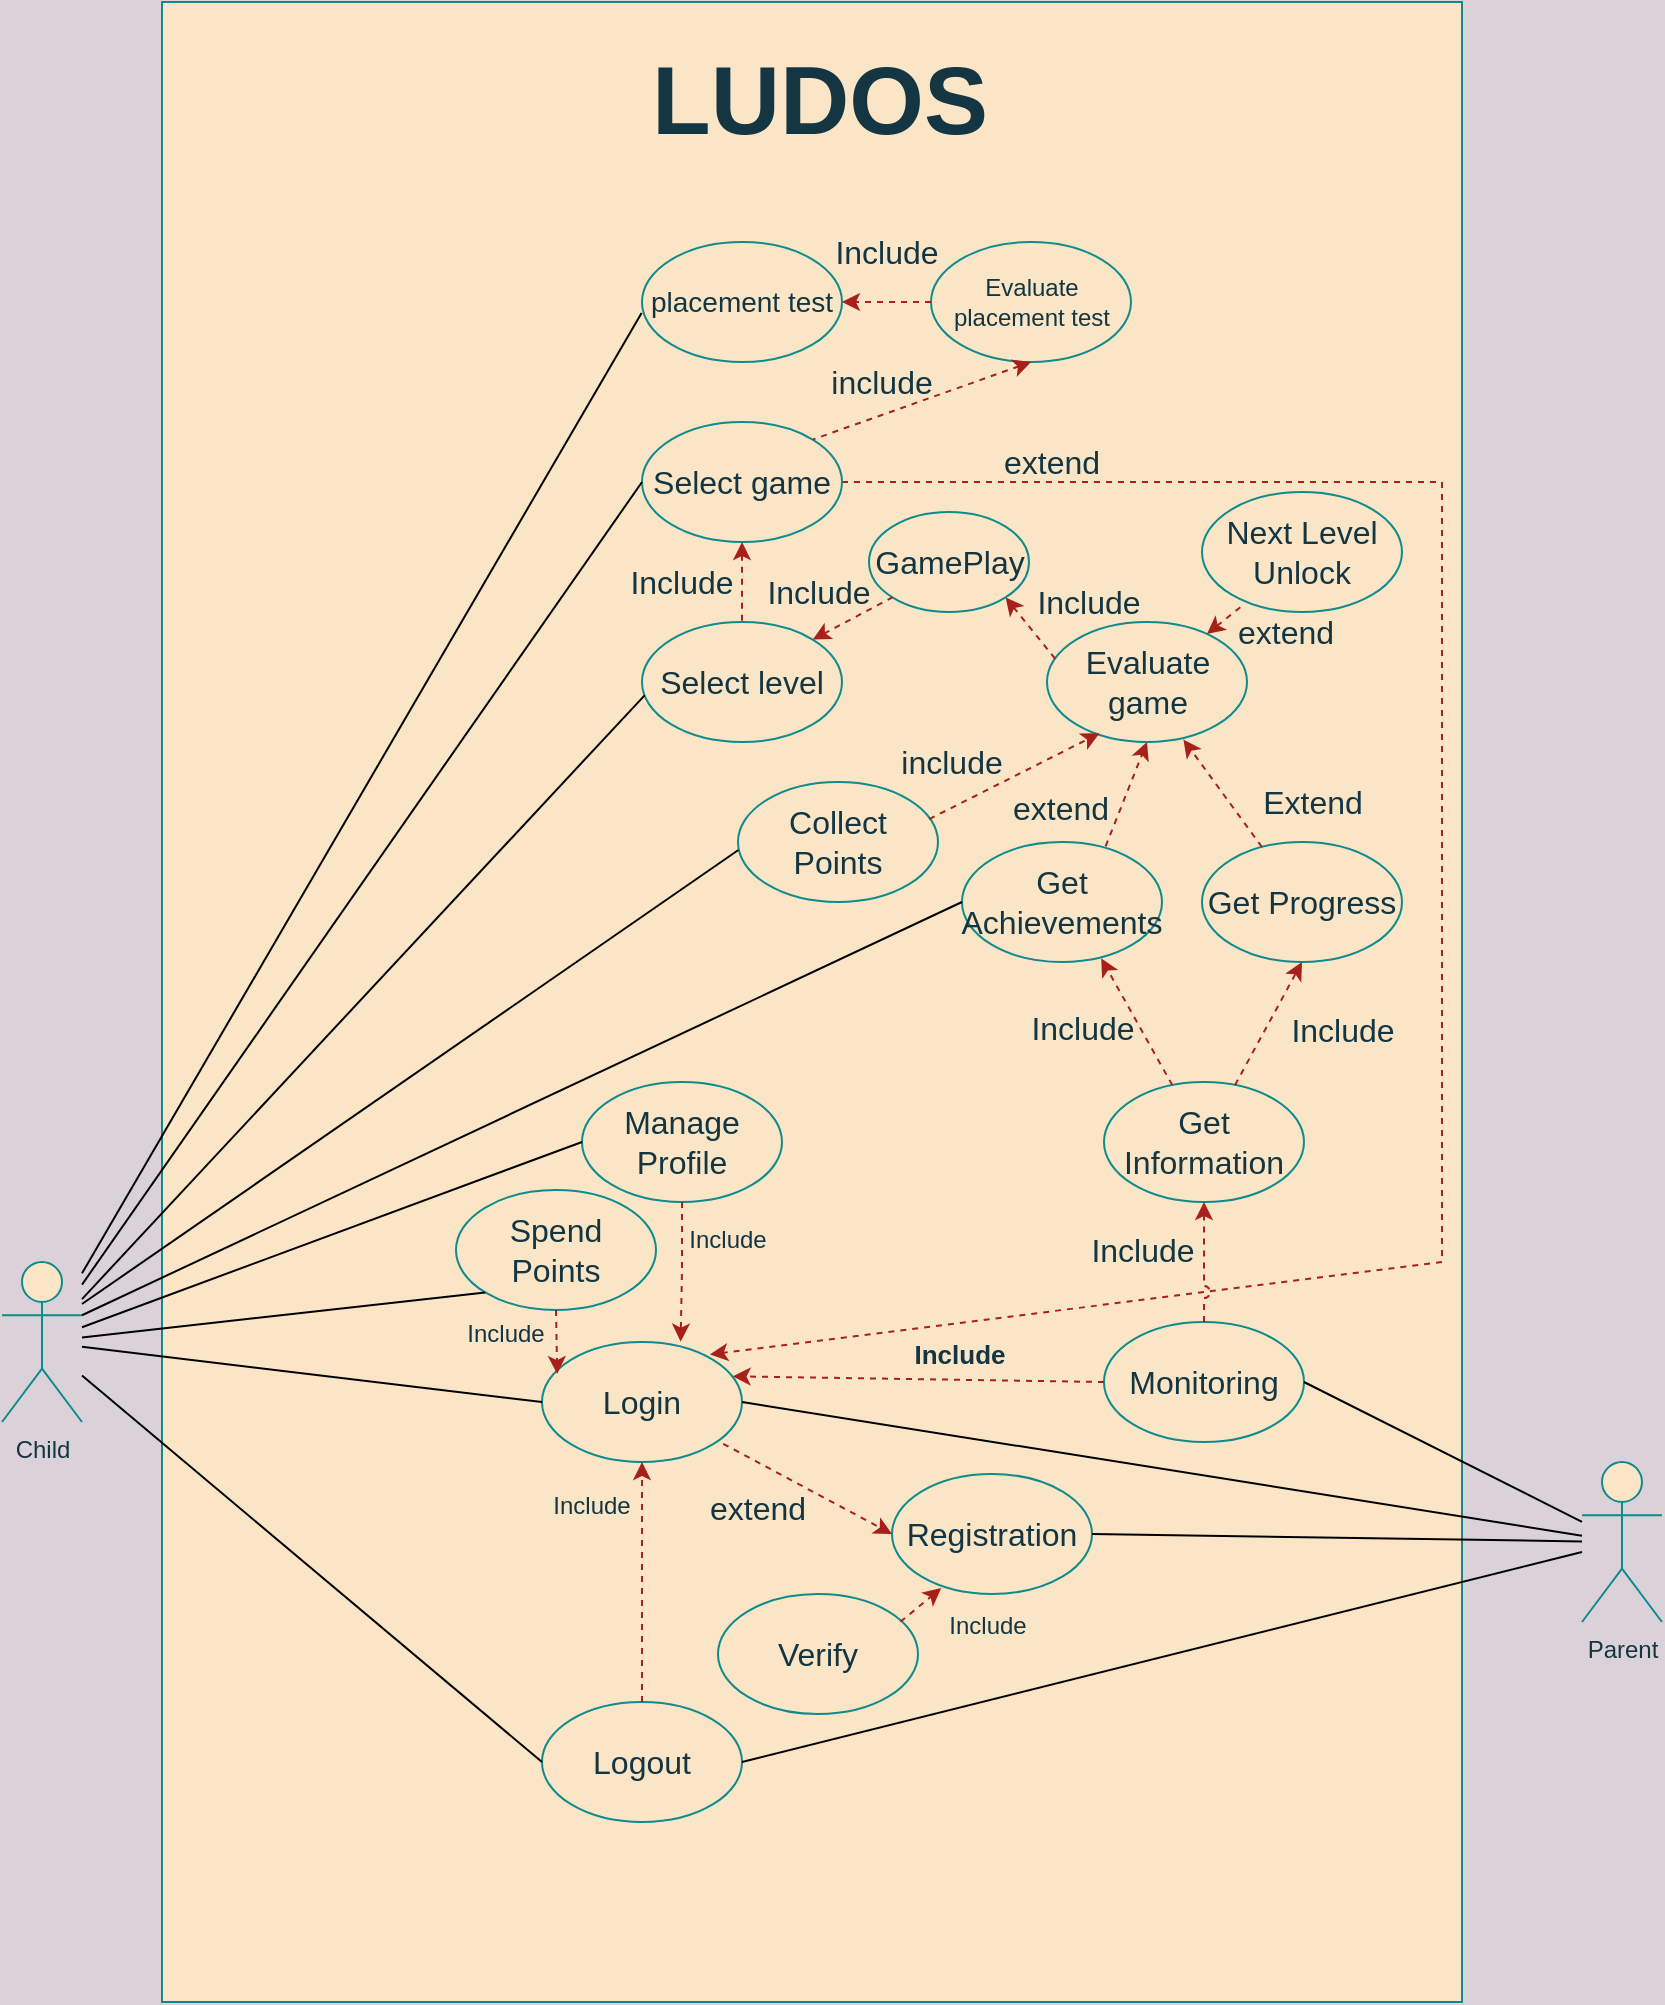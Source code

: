 <mxfile version="20.5.1" type="device"><diagram id="AuonHMIGW1srXyZDeafY" name="Page-1"><mxGraphModel dx="1447" dy="867" grid="1" gridSize="10" guides="1" tooltips="1" connect="1" arrows="1" fold="1" page="1" pageScale="1" pageWidth="850" pageHeight="1100" background="#DAD2D8" math="0" shadow="0"><root><mxCell id="0"/><mxCell id="1" parent="0"/><mxCell id="5T0bdnk01hy3B1LprQP0-1" value="Child&lt;br&gt;" style="shape=umlActor;verticalLabelPosition=bottom;verticalAlign=top;html=1;outlineConnect=0;fillColor=#FAE5C7;strokeColor=#0F8B8D;fontColor=#143642;" parent="1" vertex="1"><mxGeometry x="90" y="700" width="40" height="80" as="geometry"/></mxCell><mxCell id="5T0bdnk01hy3B1LprQP0-2" value="Parent" style="shape=umlActor;verticalLabelPosition=bottom;verticalAlign=top;html=1;outlineConnect=0;fillColor=#FAE5C7;strokeColor=#0F8B8D;fontColor=#143642;" parent="1" vertex="1"><mxGeometry x="880" y="800" width="40" height="80" as="geometry"/></mxCell><mxCell id="5T0bdnk01hy3B1LprQP0-5" value="" style="rounded=1;whiteSpace=wrap;html=1;arcSize=0;fillColor=#FAE5C7;strokeColor=#0F8B8D;shadow=0;fontColor=#143642;" parent="1" vertex="1"><mxGeometry x="170" y="70" width="650" height="1000" as="geometry"/></mxCell><mxCell id="5T0bdnk01hy3B1LprQP0-6" value="&lt;font style=&quot;font-size: 16px;&quot;&gt;Registration&lt;/font&gt;" style="ellipse;whiteSpace=wrap;html=1;fillColor=#FAE5C7;strokeColor=#0F8B8D;fontColor=#143642;" parent="1" vertex="1"><mxGeometry x="535" y="806" width="100" height="60" as="geometry"/></mxCell><mxCell id="5T0bdnk01hy3B1LprQP0-7" value="&lt;font style=&quot;font-size: 16px;&quot;&gt;Login&lt;/font&gt;" style="ellipse;whiteSpace=wrap;html=1;fillColor=#FAE5C7;strokeColor=#0F8B8D;fontColor=#143642;" parent="1" vertex="1"><mxGeometry x="360" y="740" width="100" height="60" as="geometry"/></mxCell><mxCell id="5T0bdnk01hy3B1LprQP0-8" value="&lt;font style=&quot;font-size: 16px;&quot;&gt;Logout&lt;/font&gt;" style="ellipse;whiteSpace=wrap;html=1;fillColor=#FAE5C7;strokeColor=#0F8B8D;fontColor=#143642;" parent="1" vertex="1"><mxGeometry x="360" y="920" width="100" height="60" as="geometry"/></mxCell><mxCell id="5T0bdnk01hy3B1LprQP0-9" value="&lt;font style=&quot;font-size: 16px;&quot;&gt;Monitoring&lt;/font&gt;" style="ellipse;whiteSpace=wrap;html=1;fillColor=#FAE5C7;strokeColor=#0F8B8D;fontColor=#143642;" parent="1" vertex="1"><mxGeometry x="641" y="730" width="100" height="60" as="geometry"/></mxCell><mxCell id="5T0bdnk01hy3B1LprQP0-11" value="&lt;span style=&quot;font-size: 16px;&quot;&gt;Manage Profile&lt;/span&gt;" style="ellipse;whiteSpace=wrap;html=1;fillColor=#FAE5C7;strokeColor=#0F8B8D;fontColor=#143642;" parent="1" vertex="1"><mxGeometry x="380" y="610" width="100" height="60" as="geometry"/></mxCell><mxCell id="5T0bdnk01hy3B1LprQP0-13" value="&lt;span style=&quot;line-height: 1.2;&quot;&gt;&lt;font style=&quot;font-size: 14px;&quot;&gt;placement test&lt;/font&gt;&lt;/span&gt;" style="ellipse;whiteSpace=wrap;html=1;fillColor=#FAE5C7;strokeColor=#0F8B8D;fontColor=#143642;perimeter=rectanglePerimeter;" parent="1" vertex="1"><mxGeometry x="410" y="190" width="100" height="60" as="geometry"/></mxCell><mxCell id="H4fDpLov3bc3deg6D2s--7" style="rounded=0;orthogonalLoop=1;jettySize=auto;html=1;exitX=1;exitY=0.5;exitDx=0;exitDy=0;strokeColor=#A8201A;fontSize=12;fontColor=#143642;fillColor=#FAE5C7;dashed=1;entryX=0.84;entryY=0.104;entryDx=0;entryDy=0;jumpStyle=none;jumpSize=999;entryPerimeter=0;" parent="1" source="5T0bdnk01hy3B1LprQP0-14" target="5T0bdnk01hy3B1LprQP0-7" edge="1"><mxGeometry relative="1" as="geometry"><Array as="points"><mxPoint x="810" y="310"/><mxPoint x="810" y="510"/><mxPoint x="810" y="700"/></Array></mxGeometry></mxCell><mxCell id="5T0bdnk01hy3B1LprQP0-14" value="&lt;font style=&quot;font-size: 16px;&quot;&gt;Select game&lt;/font&gt;" style="ellipse;whiteSpace=wrap;html=1;fillColor=#FAE5C7;strokeColor=#0F8B8D;fontColor=#143642;" parent="1" vertex="1"><mxGeometry x="410" y="280" width="100" height="60" as="geometry"/></mxCell><mxCell id="5T0bdnk01hy3B1LprQP0-15" value="&lt;font style=&quot;font-size: 16px;&quot;&gt;Collect&lt;br&gt;Points&lt;/font&gt;" style="ellipse;whiteSpace=wrap;html=1;fillColor=#FAE5C7;strokeColor=#0F8B8D;fontColor=#143642;" parent="1" vertex="1"><mxGeometry x="458" y="460" width="100" height="60" as="geometry"/></mxCell><mxCell id="5T0bdnk01hy3B1LprQP0-16" value="&lt;font style=&quot;font-size: 16px;&quot;&gt;Spend&lt;br&gt;Points&lt;br&gt;&lt;/font&gt;" style="ellipse;whiteSpace=wrap;html=1;fillColor=#FAE5C7;strokeColor=#0F8B8D;fontColor=#143642;" parent="1" vertex="1"><mxGeometry x="317" y="664" width="100" height="60" as="geometry"/></mxCell><mxCell id="5T0bdnk01hy3B1LprQP0-17" value="&lt;font style=&quot;font-size: 16px;&quot;&gt;Get Achievements&lt;/font&gt;" style="ellipse;whiteSpace=wrap;html=1;fillColor=#FAE5C7;strokeColor=#0F8B8D;fontColor=#143642;" parent="1" vertex="1"><mxGeometry x="570" y="490" width="100" height="60" as="geometry"/></mxCell><mxCell id="5T0bdnk01hy3B1LprQP0-47" value="extend" style="text;html=1;strokeColor=none;fillColor=none;align=center;verticalAlign=middle;whiteSpace=wrap;rounded=0;shadow=0;labelBackgroundColor=none;fontSize=16;fontColor=#143642;" parent="1" vertex="1"><mxGeometry x="443" y="813" width="50" height="20" as="geometry"/></mxCell><mxCell id="5T0bdnk01hy3B1LprQP0-53" value="include" style="text;html=1;strokeColor=none;fillColor=none;align=center;verticalAlign=middle;whiteSpace=wrap;rounded=0;shadow=0;labelBackgroundColor=none;fontSize=16;fontColor=#143642;" parent="1" vertex="1"><mxGeometry x="540" y="440" width="50" height="20" as="geometry"/></mxCell><mxCell id="5T0bdnk01hy3B1LprQP0-55" value="&lt;h1&gt;&lt;font style=&quot;font-size: 48px;&quot;&gt;LUDOS&lt;/font&gt;&lt;/h1&gt;" style="text;html=1;strokeColor=none;fillColor=none;spacing=5;spacingTop=-20;whiteSpace=wrap;overflow=hidden;rounded=0;shadow=0;labelBackgroundColor=none;fontSize=16;fontColor=#143642;" parent="1" vertex="1"><mxGeometry x="410" y="80" width="190" height="80" as="geometry"/></mxCell><mxCell id="DbgIeslCD-SM7t5QFPwZ-10" value="&lt;font style=&quot;font-size: 16px;&quot;&gt;Select level&lt;/font&gt;" style="ellipse;whiteSpace=wrap;html=1;fillColor=#FAE5C7;strokeColor=#0F8B8D;fontColor=#143642;" parent="1" vertex="1"><mxGeometry x="410" y="380" width="100" height="60" as="geometry"/></mxCell><mxCell id="DbgIeslCD-SM7t5QFPwZ-11" value="&lt;font style=&quot;font-size: 16px;&quot;&gt;Evaluate game&lt;/font&gt;" style="ellipse;whiteSpace=wrap;html=1;fillColor=#FAE5C7;strokeColor=#0F8B8D;fontColor=#143642;" parent="1" vertex="1"><mxGeometry x="612.5" y="380" width="100" height="60" as="geometry"/></mxCell><mxCell id="ozvJqvTU5CZGRIrQ7T7F-1" value="&lt;font style=&quot;font-size: 12px;&quot;&gt;Evaluate placement test&lt;/font&gt;" style="ellipse;whiteSpace=wrap;html=1;fillColor=#FAE5C7;strokeColor=#0F8B8D;fontColor=#143642;" parent="1" vertex="1"><mxGeometry x="554.5" y="190" width="100" height="60" as="geometry"/></mxCell><mxCell id="ozvJqvTU5CZGRIrQ7T7F-4" value="" style="endArrow=classic;html=1;rounded=0;entryX=1;entryY=0.5;entryDx=0;entryDy=0;exitX=0;exitY=0.5;exitDx=0;exitDy=0;dashed=1;labelBackgroundColor=#DAD2D8;strokeColor=#A8201A;fontColor=#143642;" parent="1" source="ozvJqvTU5CZGRIrQ7T7F-1" target="5T0bdnk01hy3B1LprQP0-13" edge="1"><mxGeometry width="50" height="50" relative="1" as="geometry"><mxPoint x="540" y="320" as="sourcePoint"/><mxPoint x="590" y="270" as="targetPoint"/></mxGeometry></mxCell><mxCell id="ozvJqvTU5CZGRIrQ7T7F-5" value="Include" style="text;html=1;strokeColor=none;fillColor=none;align=center;verticalAlign=middle;whiteSpace=wrap;rounded=0;shadow=0;labelBackgroundColor=none;fontSize=16;fontColor=#143642;" parent="1" vertex="1"><mxGeometry x="507" y="185" width="51" height="20" as="geometry"/></mxCell><mxCell id="ozvJqvTU5CZGRIrQ7T7F-6" value="" style="endArrow=none;html=1;rounded=0;dashed=1;exitX=0.5;exitY=1;exitDx=0;exitDy=0;entryX=1;entryY=0;entryDx=0;entryDy=0;labelBackgroundColor=#DAD2D8;strokeColor=#A8201A;fontColor=#143642;startArrow=classic;startFill=1;endFill=0;" parent="1" source="ozvJqvTU5CZGRIrQ7T7F-1" target="5T0bdnk01hy3B1LprQP0-14" edge="1"><mxGeometry width="50" height="50" relative="1" as="geometry"><mxPoint x="540" y="390" as="sourcePoint"/><mxPoint x="590" y="340" as="targetPoint"/></mxGeometry></mxCell><mxCell id="ozvJqvTU5CZGRIrQ7T7F-7" value="include" style="text;html=1;strokeColor=none;fillColor=none;align=center;verticalAlign=middle;whiteSpace=wrap;rounded=0;shadow=0;labelBackgroundColor=none;fontSize=16;fontColor=#143642;" parent="1" vertex="1"><mxGeometry x="504.5" y="250" width="50" height="20" as="geometry"/></mxCell><mxCell id="ozvJqvTU5CZGRIrQ7T7F-8" value="" style="endArrow=none;html=1;rounded=0;dashed=1;exitX=0.5;exitY=1;exitDx=0;exitDy=0;entryX=0.5;entryY=0;entryDx=0;entryDy=0;labelBackgroundColor=#DAD2D8;strokeColor=#A8201A;fontColor=#143642;startArrow=classic;startFill=1;endFill=0;" parent="1" source="5T0bdnk01hy3B1LprQP0-14" target="DbgIeslCD-SM7t5QFPwZ-10" edge="1"><mxGeometry width="50" height="50" relative="1" as="geometry"><mxPoint x="614.5" y="260.0" as="sourcePoint"/><mxPoint x="615.1" y="288.74" as="targetPoint"/></mxGeometry></mxCell><mxCell id="ozvJqvTU5CZGRIrQ7T7F-9" value="" style="endArrow=none;html=1;rounded=0;dashed=1;exitX=1;exitY=1;exitDx=0;exitDy=0;entryX=0.047;entryY=0.319;entryDx=0;entryDy=0;labelBackgroundColor=#DAD2D8;strokeColor=#A8201A;fontColor=#143642;startArrow=classic;startFill=1;endFill=0;entryPerimeter=0;" parent="1" source="fTNvn5V330vp9goUce0L-19" target="DbgIeslCD-SM7t5QFPwZ-11" edge="1"><mxGeometry width="50" height="50" relative="1" as="geometry"><mxPoint x="624.5" y="270.0" as="sourcePoint"/><mxPoint x="625.1" y="298.74" as="targetPoint"/></mxGeometry></mxCell><mxCell id="ozvJqvTU5CZGRIrQ7T7F-10" value="&lt;font style=&quot;font-size: 16px;&quot;&gt;Next Level Unlock&lt;/font&gt;" style="ellipse;whiteSpace=wrap;html=1;fillColor=#FAE5C7;strokeColor=#0F8B8D;fontColor=#143642;perimeter=rectanglePerimeter;" parent="1" vertex="1"><mxGeometry x="690" y="315" width="100" height="60" as="geometry"/></mxCell><mxCell id="ozvJqvTU5CZGRIrQ7T7F-11" value="" style="endArrow=none;html=1;rounded=0;dashed=1;entryX=0.209;entryY=0.938;entryDx=0;entryDy=0;labelBackgroundColor=#DAD2D8;strokeColor=#A8201A;fontColor=#143642;startArrow=classic;startFill=1;endFill=0;entryPerimeter=0;" parent="1" source="DbgIeslCD-SM7t5QFPwZ-11" target="ozvJqvTU5CZGRIrQ7T7F-10" edge="1"><mxGeometry width="50" height="50" relative="1" as="geometry"><mxPoint x="480" y="420" as="sourcePoint"/><mxPoint x="530" y="370" as="targetPoint"/></mxGeometry></mxCell><mxCell id="ozvJqvTU5CZGRIrQ7T7F-14" value="" style="endArrow=classic;html=1;rounded=0;dashed=1;exitX=0.718;exitY=0.036;exitDx=0;exitDy=0;entryX=0.5;entryY=1;entryDx=0;entryDy=0;labelBackgroundColor=#DAD2D8;strokeColor=#A8201A;fontColor=#143642;exitPerimeter=0;" parent="1" source="5T0bdnk01hy3B1LprQP0-17" target="DbgIeslCD-SM7t5QFPwZ-11" edge="1"><mxGeometry width="50" height="50" relative="1" as="geometry"><mxPoint x="530" y="520" as="sourcePoint"/><mxPoint x="580" y="470" as="targetPoint"/><Array as="points"/></mxGeometry></mxCell><mxCell id="ozvJqvTU5CZGRIrQ7T7F-15" value="" style="endArrow=classic;html=1;rounded=0;dashed=1;entryX=0.262;entryY=0.928;entryDx=0;entryDy=0;exitX=0.956;exitY=0.309;exitDx=0;exitDy=0;exitPerimeter=0;entryPerimeter=0;labelBackgroundColor=#DAD2D8;strokeColor=#A8201A;fontColor=#143642;" parent="1" source="5T0bdnk01hy3B1LprQP0-15" target="DbgIeslCD-SM7t5QFPwZ-11" edge="1"><mxGeometry width="50" height="50" relative="1" as="geometry"><mxPoint x="530" y="520" as="sourcePoint"/><mxPoint x="580" y="470" as="targetPoint"/></mxGeometry></mxCell><mxCell id="ozvJqvTU5CZGRIrQ7T7F-16" value="extend" style="text;html=1;strokeColor=none;fillColor=none;align=center;verticalAlign=middle;whiteSpace=wrap;rounded=0;shadow=0;labelBackgroundColor=none;fontSize=16;fontColor=#143642;" parent="1" vertex="1"><mxGeometry x="593.5" y="463" width="51" height="20" as="geometry"/></mxCell><mxCell id="ozvJqvTU5CZGRIrQ7T7F-17" value="Include" style="text;html=1;strokeColor=none;fillColor=none;align=center;verticalAlign=middle;whiteSpace=wrap;rounded=0;shadow=0;labelBackgroundColor=none;fontSize=16;fontColor=#143642;" parent="1" vertex="1"><mxGeometry x="607.5" y="360" width="51" height="20" as="geometry"/></mxCell><mxCell id="ozvJqvTU5CZGRIrQ7T7F-18" value="extend" style="text;html=1;strokeColor=none;fillColor=none;align=center;verticalAlign=middle;whiteSpace=wrap;rounded=0;shadow=0;labelBackgroundColor=none;fontSize=16;fontColor=#143642;" parent="1" vertex="1"><mxGeometry x="707" y="375" width="50" height="20" as="geometry"/></mxCell><mxCell id="ozvJqvTU5CZGRIrQ7T7F-19" value="Include" style="text;html=1;strokeColor=none;fillColor=none;align=center;verticalAlign=middle;whiteSpace=wrap;rounded=0;shadow=0;labelBackgroundColor=none;fontSize=16;fontColor=#143642;" parent="1" vertex="1"><mxGeometry x="405" y="350" width="50" height="20" as="geometry"/></mxCell><mxCell id="ozvJqvTU5CZGRIrQ7T7F-28" value="" style="endArrow=classic;html=1;rounded=0;dashed=1;exitX=0.906;exitY=0.848;exitDx=0;exitDy=0;entryX=0;entryY=0.5;entryDx=0;entryDy=0;labelBackgroundColor=#DAD2D8;strokeColor=#A8201A;fontColor=#143642;exitPerimeter=0;" parent="1" source="5T0bdnk01hy3B1LprQP0-7" target="5T0bdnk01hy3B1LprQP0-6" edge="1"><mxGeometry width="50" height="50" relative="1" as="geometry"><mxPoint x="480" y="760" as="sourcePoint"/><mxPoint x="530" y="710" as="targetPoint"/></mxGeometry></mxCell><mxCell id="ozvJqvTU5CZGRIrQ7T7F-30" value="&lt;font style=&quot;font-size: 12px;&quot;&gt;Include&lt;/font&gt;" style="text;html=1;strokeColor=none;fillColor=none;align=center;verticalAlign=middle;whiteSpace=wrap;rounded=0;shadow=0;labelBackgroundColor=none;fontSize=16;fontColor=#143642;" parent="1" vertex="1"><mxGeometry x="360" y="810" width="50" height="20" as="geometry"/></mxCell><mxCell id="ozvJqvTU5CZGRIrQ7T7F-33" value="" style="endArrow=classic;html=1;rounded=0;exitX=0.5;exitY=1;exitDx=0;exitDy=0;entryX=0.693;entryY=-0.003;entryDx=0;entryDy=0;entryPerimeter=0;dashed=1;labelBackgroundColor=#DAD2D8;strokeColor=#A8201A;fontColor=#143642;startArrow=none;startFill=0;endFill=1;" parent="1" source="5T0bdnk01hy3B1LprQP0-11" target="5T0bdnk01hy3B1LprQP0-7" edge="1"><mxGeometry width="50" height="50" relative="1" as="geometry"><mxPoint x="440" y="720" as="sourcePoint"/><mxPoint x="490" y="670" as="targetPoint"/><Array as="points"><mxPoint x="430" y="704"/></Array></mxGeometry></mxCell><mxCell id="ozvJqvTU5CZGRIrQ7T7F-34" value="" style="endArrow=classic;html=1;rounded=0;exitX=0.5;exitY=1;exitDx=0;exitDy=0;dashed=1;labelBackgroundColor=#DAD2D8;strokeColor=#A8201A;fontColor=#143642;entryX=0.076;entryY=0.267;entryDx=0;entryDy=0;entryPerimeter=0;" parent="1" source="5T0bdnk01hy3B1LprQP0-16" target="5T0bdnk01hy3B1LprQP0-7" edge="1"><mxGeometry width="50" height="50" relative="1" as="geometry"><mxPoint x="440" y="720" as="sourcePoint"/><mxPoint x="490" y="670" as="targetPoint"/></mxGeometry></mxCell><mxCell id="ozvJqvTU5CZGRIrQ7T7F-35" value="&lt;font style=&quot;font-size: 12px;&quot;&gt;Include&lt;/font&gt;" style="text;html=1;strokeColor=none;fillColor=none;align=center;verticalAlign=middle;whiteSpace=wrap;rounded=0;shadow=0;labelBackgroundColor=none;fontSize=16;fontColor=#143642;" parent="1" vertex="1"><mxGeometry x="317" y="724" width="50" height="20" as="geometry"/></mxCell><mxCell id="ozvJqvTU5CZGRIrQ7T7F-37" value="" style="endArrow=classic;html=1;rounded=0;dashed=1;exitX=0.5;exitY=0;exitDx=0;exitDy=0;entryX=0.5;entryY=1;entryDx=0;entryDy=0;labelBackgroundColor=#DAD2D8;strokeColor=#A8201A;fontColor=#143642;" parent="1" source="5T0bdnk01hy3B1LprQP0-8" target="5T0bdnk01hy3B1LprQP0-7" edge="1"><mxGeometry width="50" height="50" relative="1" as="geometry"><mxPoint x="420" y="800" as="sourcePoint"/><mxPoint x="470" y="750" as="targetPoint"/></mxGeometry></mxCell><mxCell id="ozvJqvTU5CZGRIrQ7T7F-38" value="" style="endArrow=classic;html=1;rounded=0;dashed=1;exitX=0;exitY=0.5;exitDx=0;exitDy=0;entryX=0.953;entryY=0.286;entryDx=0;entryDy=0;labelBackgroundColor=#DAD2D8;strokeColor=#A8201A;fontColor=#143642;entryPerimeter=0;" parent="1" source="5T0bdnk01hy3B1LprQP0-9" target="5T0bdnk01hy3B1LprQP0-7" edge="1"><mxGeometry width="50" height="50" relative="1" as="geometry"><mxPoint x="420" y="800" as="sourcePoint"/><mxPoint x="470" y="750" as="targetPoint"/></mxGeometry></mxCell><mxCell id="ozvJqvTU5CZGRIrQ7T7F-40" value="&lt;font size=&quot;1&quot; style=&quot;&quot;&gt;&lt;b style=&quot;font-size: 13px;&quot;&gt;Include&lt;/b&gt;&lt;/font&gt;" style="text;html=1;strokeColor=none;fillColor=none;align=center;verticalAlign=middle;whiteSpace=wrap;rounded=0;shadow=0;labelBackgroundColor=none;fontSize=16;fontColor=#143642;" parent="1" vertex="1"><mxGeometry x="544" y="735" width="50" height="20" as="geometry"/></mxCell><mxCell id="fTNvn5V330vp9goUce0L-3" value="" style="endArrow=none;html=1;rounded=0;exitX=1;exitY=0.5;exitDx=0;exitDy=0;" parent="1" source="5T0bdnk01hy3B1LprQP0-6" target="5T0bdnk01hy3B1LprQP0-2" edge="1"><mxGeometry width="50" height="50" relative="1" as="geometry"><mxPoint x="430" y="620" as="sourcePoint"/><mxPoint x="880" y="810" as="targetPoint"/></mxGeometry></mxCell><mxCell id="fTNvn5V330vp9goUce0L-4" value="" style="endArrow=none;html=1;rounded=0;exitX=1;exitY=0.5;exitDx=0;exitDy=0;" parent="1" source="5T0bdnk01hy3B1LprQP0-8" target="5T0bdnk01hy3B1LprQP0-2" edge="1"><mxGeometry width="50" height="50" relative="1" as="geometry"><mxPoint x="668" y="740" as="sourcePoint"/><mxPoint x="880" y="760" as="targetPoint"/></mxGeometry></mxCell><mxCell id="fTNvn5V330vp9goUce0L-5" value="" style="endArrow=none;html=1;rounded=0;exitX=1;exitY=0.5;exitDx=0;exitDy=0;" parent="1" source="5T0bdnk01hy3B1LprQP0-9" target="5T0bdnk01hy3B1LprQP0-2" edge="1"><mxGeometry width="50" height="50" relative="1" as="geometry"><mxPoint x="678" y="750" as="sourcePoint"/><mxPoint x="900" y="766.512" as="targetPoint"/></mxGeometry></mxCell><mxCell id="fTNvn5V330vp9goUce0L-6" value="" style="endArrow=none;html=1;rounded=0;exitX=1;exitY=0.5;exitDx=0;exitDy=0;" parent="1" source="5T0bdnk01hy3B1LprQP0-7" target="5T0bdnk01hy3B1LprQP0-2" edge="1"><mxGeometry width="50" height="50" relative="1" as="geometry"><mxPoint x="688" y="760" as="sourcePoint"/><mxPoint x="880" y="820" as="targetPoint"/></mxGeometry></mxCell><mxCell id="fTNvn5V330vp9goUce0L-7" value="" style="endArrow=none;html=1;rounded=0;exitX=0;exitY=0.5;exitDx=0;exitDy=0;" parent="1" source="5T0bdnk01hy3B1LprQP0-8" target="5T0bdnk01hy3B1LprQP0-1" edge="1"><mxGeometry width="50" height="50" relative="1" as="geometry"><mxPoint x="360" y="740" as="sourcePoint"/><mxPoint x="410" y="690" as="targetPoint"/></mxGeometry></mxCell><mxCell id="fTNvn5V330vp9goUce0L-8" value="" style="endArrow=none;html=1;rounded=0;exitX=0;exitY=0.5;exitDx=0;exitDy=0;" parent="1" source="5T0bdnk01hy3B1LprQP0-7" target="5T0bdnk01hy3B1LprQP0-1" edge="1"><mxGeometry width="50" height="50" relative="1" as="geometry"><mxPoint x="371.0" y="920" as="sourcePoint"/><mxPoint x="130" y="750" as="targetPoint"/></mxGeometry></mxCell><mxCell id="fTNvn5V330vp9goUce0L-9" value="" style="endArrow=none;html=1;rounded=0;exitX=0;exitY=1;exitDx=0;exitDy=0;" parent="1" source="5T0bdnk01hy3B1LprQP0-16" target="5T0bdnk01hy3B1LprQP0-1" edge="1"><mxGeometry width="50" height="50" relative="1" as="geometry"><mxPoint x="381.0" y="930" as="sourcePoint"/><mxPoint x="130" y="730" as="targetPoint"/></mxGeometry></mxCell><mxCell id="fTNvn5V330vp9goUce0L-10" value="" style="endArrow=none;html=1;rounded=0;exitX=-0.002;exitY=0.591;exitDx=0;exitDy=0;exitPerimeter=0;" parent="1" source="5T0bdnk01hy3B1LprQP0-13" target="5T0bdnk01hy3B1LprQP0-1" edge="1"><mxGeometry width="50" height="50" relative="1" as="geometry"><mxPoint x="391.0" y="940" as="sourcePoint"/><mxPoint x="130" y="750" as="targetPoint"/></mxGeometry></mxCell><mxCell id="fTNvn5V330vp9goUce0L-11" value="" style="endArrow=none;html=1;rounded=0;entryX=0;entryY=0.5;entryDx=0;entryDy=0;" parent="1" source="5T0bdnk01hy3B1LprQP0-1" target="5T0bdnk01hy3B1LprQP0-14" edge="1"><mxGeometry width="50" height="50" relative="1" as="geometry"><mxPoint x="130" y="750" as="sourcePoint"/><mxPoint x="170" y="793.546" as="targetPoint"/></mxGeometry></mxCell><mxCell id="fTNvn5V330vp9goUce0L-12" value="" style="endArrow=none;html=1;rounded=0;exitX=0.013;exitY=0.611;exitDx=0;exitDy=0;exitPerimeter=0;" parent="1" source="DbgIeslCD-SM7t5QFPwZ-10" target="5T0bdnk01hy3B1LprQP0-1" edge="1"><mxGeometry width="50" height="50" relative="1" as="geometry"><mxPoint x="411.0" y="960" as="sourcePoint"/><mxPoint x="140" y="750" as="targetPoint"/></mxGeometry></mxCell><mxCell id="fTNvn5V330vp9goUce0L-13" value="&lt;font style=&quot;font-size: 12px;&quot;&gt;Include&lt;/font&gt;" style="text;html=1;strokeColor=none;fillColor=none;align=center;verticalAlign=middle;whiteSpace=wrap;rounded=0;shadow=0;labelBackgroundColor=none;fontSize=16;fontColor=#143642;" parent="1" vertex="1"><mxGeometry x="428" y="677" width="50" height="20" as="geometry"/></mxCell><mxCell id="fTNvn5V330vp9goUce0L-15" value="extend" style="text;html=1;strokeColor=none;fillColor=none;align=center;verticalAlign=middle;whiteSpace=wrap;rounded=0;shadow=0;labelBackgroundColor=none;fontSize=16;fontColor=#143642;" parent="1" vertex="1"><mxGeometry x="590" y="290" width="50" height="20" as="geometry"/></mxCell><mxCell id="fTNvn5V330vp9goUce0L-16" value="" style="endArrow=none;html=1;rounded=0;exitX=0.002;exitY=0.567;exitDx=0;exitDy=0;exitPerimeter=0;" parent="1" source="5T0bdnk01hy3B1LprQP0-15" edge="1"><mxGeometry width="50" height="50" relative="1" as="geometry"><mxPoint x="334.549" y="721.156" as="sourcePoint"/><mxPoint x="130" y="721" as="targetPoint"/></mxGeometry></mxCell><mxCell id="fTNvn5V330vp9goUce0L-17" value="" style="endArrow=none;html=1;rounded=0;exitX=0;exitY=0.5;exitDx=0;exitDy=0;entryX=1;entryY=0.333;entryDx=0;entryDy=0;entryPerimeter=0;" parent="1" source="5T0bdnk01hy3B1LprQP0-17" target="5T0bdnk01hy3B1LprQP0-1" edge="1"><mxGeometry width="50" height="50" relative="1" as="geometry"><mxPoint x="344.549" y="731.156" as="sourcePoint"/><mxPoint x="130" y="730" as="targetPoint"/><Array as="points"/></mxGeometry></mxCell><mxCell id="fTNvn5V330vp9goUce0L-18" value="" style="endArrow=none;html=1;rounded=0;exitX=0;exitY=0.5;exitDx=0;exitDy=0;" parent="1" source="5T0bdnk01hy3B1LprQP0-11" target="5T0bdnk01hy3B1LprQP0-1" edge="1"><mxGeometry width="50" height="50" relative="1" as="geometry"><mxPoint x="354.549" y="741.156" as="sourcePoint"/><mxPoint x="140" y="730" as="targetPoint"/></mxGeometry></mxCell><mxCell id="fTNvn5V330vp9goUce0L-19" value="&lt;font style=&quot;font-size: 16px;&quot;&gt;GamePlay&lt;/font&gt;" style="ellipse;whiteSpace=wrap;html=1;fillColor=#FAE5C7;strokeColor=#0F8B8D;fontColor=#143642;" parent="1" vertex="1"><mxGeometry x="523.5" y="325" width="80" height="50" as="geometry"/></mxCell><mxCell id="fTNvn5V330vp9goUce0L-20" value="" style="endArrow=none;html=1;rounded=0;dashed=1;exitX=1;exitY=0;exitDx=0;exitDy=0;entryX=0;entryY=1;entryDx=0;entryDy=0;labelBackgroundColor=#DAD2D8;strokeColor=#A8201A;fontColor=#143642;startArrow=classic;startFill=1;endFill=0;" parent="1" source="DbgIeslCD-SM7t5QFPwZ-10" target="fTNvn5V330vp9goUce0L-19" edge="1"><mxGeometry width="50" height="50" relative="1" as="geometry"><mxPoint x="584.9" y="383.4" as="sourcePoint"/><mxPoint x="600.0" y="420" as="targetPoint"/></mxGeometry></mxCell><mxCell id="fTNvn5V330vp9goUce0L-22" value="Include" style="text;html=1;strokeColor=none;fillColor=none;align=center;verticalAlign=middle;whiteSpace=wrap;rounded=0;shadow=0;labelBackgroundColor=none;fontSize=16;fontColor=#143642;" parent="1" vertex="1"><mxGeometry x="472.5" y="355" width="51" height="20" as="geometry"/></mxCell><mxCell id="fTNvn5V330vp9goUce0L-23" value="&lt;font style=&quot;font-size: 16px;&quot;&gt;Get Progress&lt;/font&gt;" style="ellipse;whiteSpace=wrap;html=1;fillColor=#FAE5C7;strokeColor=#0F8B8D;fontColor=#143642;" parent="1" vertex="1"><mxGeometry x="690" y="490" width="100" height="60" as="geometry"/></mxCell><mxCell id="fTNvn5V330vp9goUce0L-24" value="" style="endArrow=classic;html=1;rounded=0;dashed=1;entryX=0.682;entryY=0.979;entryDx=0;entryDy=0;entryPerimeter=0;labelBackgroundColor=#DAD2D8;strokeColor=#A8201A;fontColor=#143642;" parent="1" source="fTNvn5V330vp9goUce0L-23" target="DbgIeslCD-SM7t5QFPwZ-11" edge="1"><mxGeometry width="50" height="50" relative="1" as="geometry"><mxPoint x="647.3" y="502.16" as="sourcePoint"/><mxPoint x="668.8" y="447.72" as="targetPoint"/><Array as="points"/></mxGeometry></mxCell><mxCell id="fTNvn5V330vp9goUce0L-25" value="Extend" style="text;html=1;strokeColor=none;fillColor=none;align=center;verticalAlign=middle;whiteSpace=wrap;rounded=0;shadow=0;labelBackgroundColor=none;fontSize=16;fontColor=#143642;" parent="1" vertex="1"><mxGeometry x="720" y="460" width="51" height="20" as="geometry"/></mxCell><mxCell id="fTNvn5V330vp9goUce0L-28" value="&lt;font style=&quot;font-size: 16px;&quot;&gt;Get Information&lt;/font&gt;" style="ellipse;whiteSpace=wrap;html=1;fillColor=#FAE5C7;strokeColor=#0F8B8D;fontColor=#143642;" parent="1" vertex="1"><mxGeometry x="641" y="610" width="100" height="60" as="geometry"/></mxCell><mxCell id="fTNvn5V330vp9goUce0L-29" value="" style="endArrow=classic;html=1;rounded=0;dashed=1;exitX=0.5;exitY=0;exitDx=0;exitDy=0;entryX=0.5;entryY=1;entryDx=0;entryDy=0;labelBackgroundColor=#DAD2D8;strokeColor=#A8201A;fontColor=#143642;shadow=0;sketch=0;jumpStyle=arc;" parent="1" source="5T0bdnk01hy3B1LprQP0-9" target="fTNvn5V330vp9goUce0L-28" edge="1"><mxGeometry width="50" height="50" relative="1" as="geometry"><mxPoint x="647.3" y="502.16" as="sourcePoint"/><mxPoint x="668.8" y="447.72" as="targetPoint"/><Array as="points"/></mxGeometry></mxCell><mxCell id="fTNvn5V330vp9goUce0L-30" value="" style="endArrow=classic;html=1;rounded=0;dashed=1;entryX=0.696;entryY=0.969;entryDx=0;entryDy=0;entryPerimeter=0;labelBackgroundColor=#DAD2D8;strokeColor=#A8201A;fontColor=#143642;" parent="1" source="fTNvn5V330vp9goUce0L-28" target="5T0bdnk01hy3B1LprQP0-17" edge="1"><mxGeometry width="50" height="50" relative="1" as="geometry"><mxPoint x="647.3" y="502.16" as="sourcePoint"/><mxPoint x="668.8" y="447.72" as="targetPoint"/><Array as="points"/></mxGeometry></mxCell><mxCell id="fTNvn5V330vp9goUce0L-31" value="" style="endArrow=classic;html=1;rounded=0;dashed=1;entryX=0.5;entryY=1;entryDx=0;entryDy=0;labelBackgroundColor=#DAD2D8;strokeColor=#A8201A;fontColor=#143642;" parent="1" source="fTNvn5V330vp9goUce0L-28" target="fTNvn5V330vp9goUce0L-23" edge="1"><mxGeometry width="50" height="50" relative="1" as="geometry"><mxPoint x="657.3" y="512.16" as="sourcePoint"/><mxPoint x="678.8" y="457.72" as="targetPoint"/><Array as="points"/></mxGeometry></mxCell><mxCell id="fTNvn5V330vp9goUce0L-32" value="Include" style="text;html=1;strokeColor=none;fillColor=none;align=center;verticalAlign=middle;whiteSpace=wrap;rounded=0;shadow=0;labelBackgroundColor=none;fontSize=16;fontColor=#143642;" parent="1" vertex="1"><mxGeometry x="604.5" y="573" width="51" height="20" as="geometry"/></mxCell><mxCell id="fTNvn5V330vp9goUce0L-33" value="Include" style="text;html=1;strokeColor=none;fillColor=none;align=center;verticalAlign=middle;whiteSpace=wrap;rounded=0;shadow=0;labelBackgroundColor=none;fontSize=16;fontColor=#143642;" parent="1" vertex="1"><mxGeometry x="735" y="574" width="51" height="20" as="geometry"/></mxCell><mxCell id="fTNvn5V330vp9goUce0L-34" value="Include" style="text;html=1;strokeColor=none;fillColor=none;align=center;verticalAlign=middle;whiteSpace=wrap;rounded=0;shadow=0;labelBackgroundColor=none;fontSize=16;fontColor=#143642;" parent="1" vertex="1"><mxGeometry x="635" y="684" width="51" height="20" as="geometry"/></mxCell><mxCell id="7m9tcGxJI6Yh7rA8Dtht-1" value="&lt;font style=&quot;font-size: 16px;&quot;&gt;Verify&lt;/font&gt;" style="ellipse;whiteSpace=wrap;html=1;fillColor=#FAE5C7;strokeColor=#0F8B8D;fontColor=#143642;" vertex="1" parent="1"><mxGeometry x="448" y="866" width="100" height="60" as="geometry"/></mxCell><mxCell id="7m9tcGxJI6Yh7rA8Dtht-2" value="" style="endArrow=classic;html=1;rounded=0;dashed=1;exitX=0.912;exitY=0.232;exitDx=0;exitDy=0;entryX=0.246;entryY=0.951;entryDx=0;entryDy=0;labelBackgroundColor=#DAD2D8;strokeColor=#A8201A;fontColor=#143642;exitPerimeter=0;entryPerimeter=0;jumpStyle=arc;jumpSize=10;" edge="1" parent="1" source="7m9tcGxJI6Yh7rA8Dtht-1" target="5T0bdnk01hy3B1LprQP0-6"><mxGeometry width="50" height="50" relative="1" as="geometry"><mxPoint x="460.6" y="800.88" as="sourcePoint"/><mxPoint x="545.0" y="846" as="targetPoint"/></mxGeometry></mxCell><mxCell id="7m9tcGxJI6Yh7rA8Dtht-3" value="&lt;font style=&quot;font-size: 12px;&quot;&gt;Include&lt;/font&gt;" style="text;html=1;strokeColor=none;fillColor=none;align=center;verticalAlign=middle;whiteSpace=wrap;rounded=0;shadow=0;labelBackgroundColor=none;fontSize=16;fontColor=#143642;" vertex="1" parent="1"><mxGeometry x="557.5" y="870" width="50" height="20" as="geometry"/></mxCell></root></mxGraphModel></diagram></mxfile>